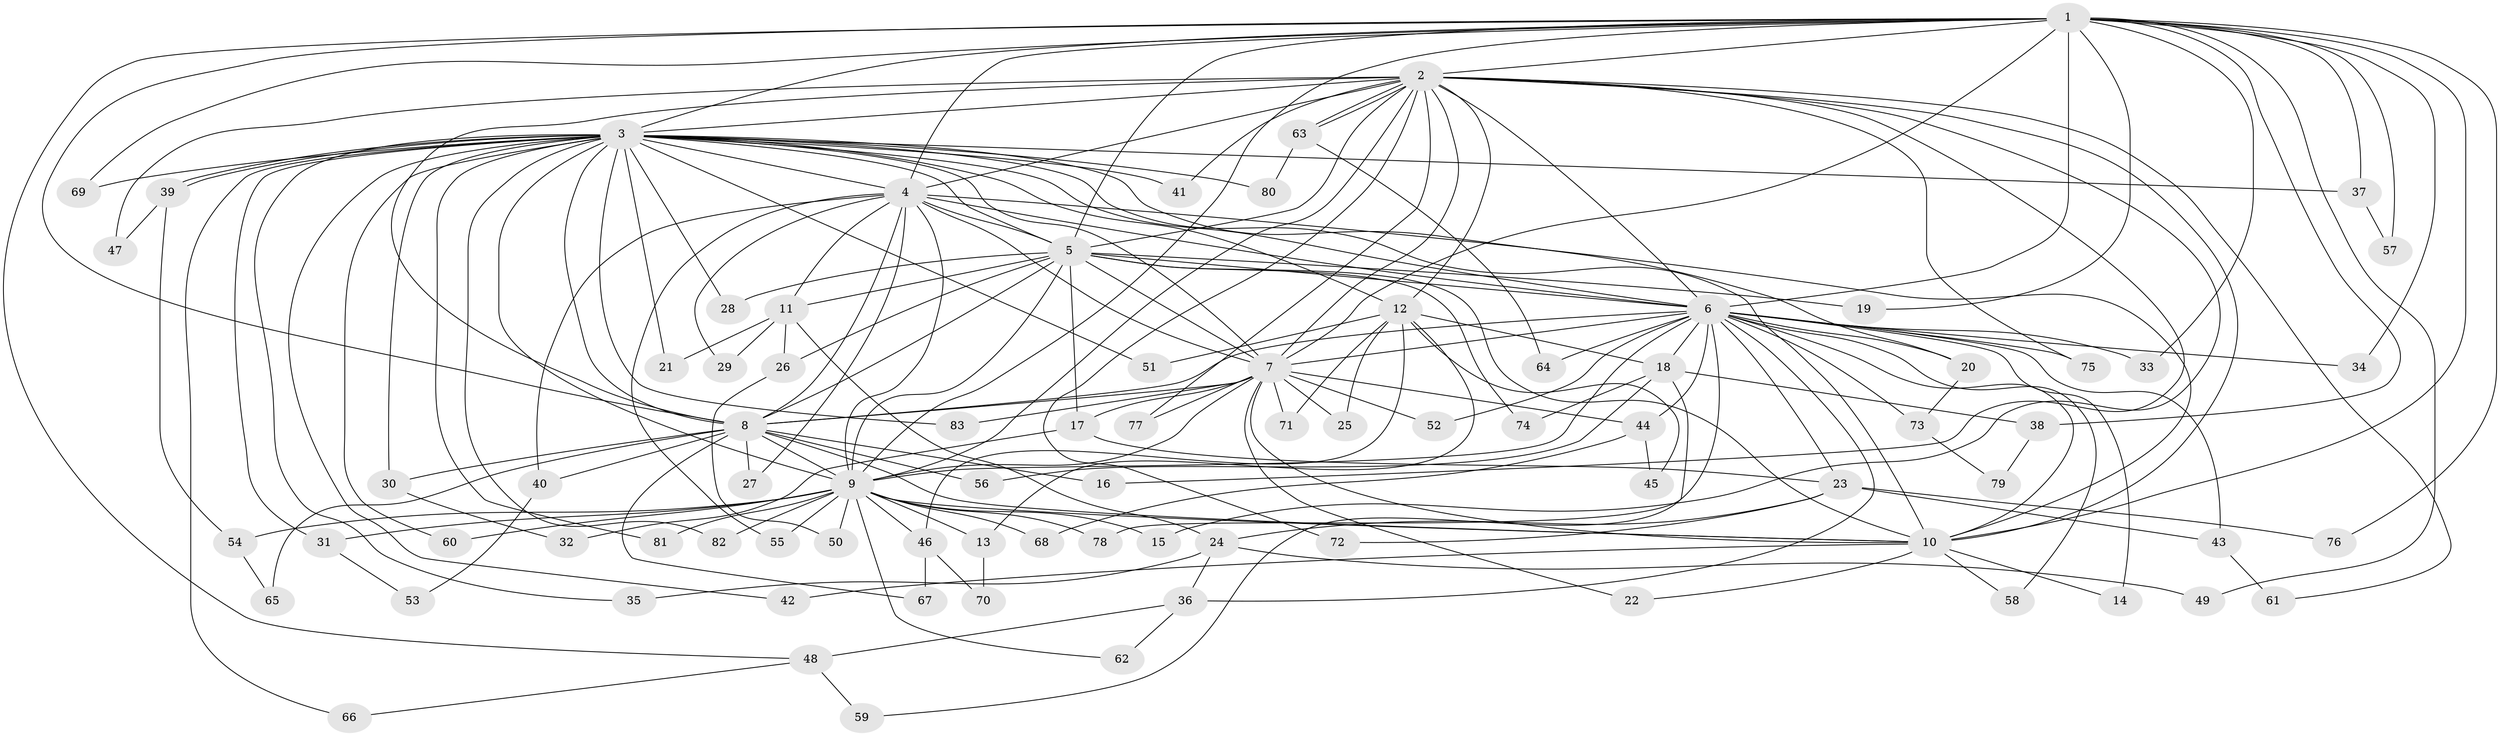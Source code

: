 // coarse degree distribution, {15: 0.031746031746031744, 22: 0.015873015873015872, 30: 0.015873015873015872, 11: 0.015873015873015872, 24: 0.015873015873015872, 14: 0.015873015873015872, 20: 0.015873015873015872, 5: 0.015873015873015872, 9: 0.015873015873015872, 3: 0.1111111111111111, 2: 0.5873015873015873, 4: 0.09523809523809523, 7: 0.015873015873015872, 6: 0.015873015873015872, 1: 0.015873015873015872}
// Generated by graph-tools (version 1.1) at 2025/23/03/03/25 07:23:44]
// undirected, 83 vertices, 191 edges
graph export_dot {
graph [start="1"]
  node [color=gray90,style=filled];
  1;
  2;
  3;
  4;
  5;
  6;
  7;
  8;
  9;
  10;
  11;
  12;
  13;
  14;
  15;
  16;
  17;
  18;
  19;
  20;
  21;
  22;
  23;
  24;
  25;
  26;
  27;
  28;
  29;
  30;
  31;
  32;
  33;
  34;
  35;
  36;
  37;
  38;
  39;
  40;
  41;
  42;
  43;
  44;
  45;
  46;
  47;
  48;
  49;
  50;
  51;
  52;
  53;
  54;
  55;
  56;
  57;
  58;
  59;
  60;
  61;
  62;
  63;
  64;
  65;
  66;
  67;
  68;
  69;
  70;
  71;
  72;
  73;
  74;
  75;
  76;
  77;
  78;
  79;
  80;
  81;
  82;
  83;
  1 -- 2;
  1 -- 3;
  1 -- 4;
  1 -- 5;
  1 -- 6;
  1 -- 7;
  1 -- 8;
  1 -- 9;
  1 -- 10;
  1 -- 19;
  1 -- 33;
  1 -- 34;
  1 -- 37;
  1 -- 38;
  1 -- 48;
  1 -- 49;
  1 -- 57;
  1 -- 69;
  1 -- 76;
  2 -- 3;
  2 -- 4;
  2 -- 5;
  2 -- 6;
  2 -- 7;
  2 -- 8;
  2 -- 9;
  2 -- 10;
  2 -- 12;
  2 -- 15;
  2 -- 16;
  2 -- 41;
  2 -- 47;
  2 -- 61;
  2 -- 63;
  2 -- 63;
  2 -- 72;
  2 -- 75;
  2 -- 77;
  3 -- 4;
  3 -- 5;
  3 -- 6;
  3 -- 7;
  3 -- 8;
  3 -- 9;
  3 -- 10;
  3 -- 12;
  3 -- 20;
  3 -- 21;
  3 -- 28;
  3 -- 30;
  3 -- 31;
  3 -- 35;
  3 -- 37;
  3 -- 39;
  3 -- 39;
  3 -- 41;
  3 -- 42;
  3 -- 51;
  3 -- 60;
  3 -- 66;
  3 -- 69;
  3 -- 80;
  3 -- 81;
  3 -- 82;
  3 -- 83;
  4 -- 5;
  4 -- 6;
  4 -- 7;
  4 -- 8;
  4 -- 9;
  4 -- 10;
  4 -- 11;
  4 -- 27;
  4 -- 29;
  4 -- 40;
  4 -- 55;
  5 -- 6;
  5 -- 7;
  5 -- 8;
  5 -- 9;
  5 -- 10;
  5 -- 11;
  5 -- 17;
  5 -- 19;
  5 -- 26;
  5 -- 28;
  5 -- 74;
  6 -- 7;
  6 -- 8;
  6 -- 9;
  6 -- 10;
  6 -- 14;
  6 -- 18;
  6 -- 20;
  6 -- 23;
  6 -- 33;
  6 -- 34;
  6 -- 36;
  6 -- 43;
  6 -- 44;
  6 -- 52;
  6 -- 58;
  6 -- 64;
  6 -- 73;
  6 -- 75;
  6 -- 78;
  7 -- 8;
  7 -- 9;
  7 -- 10;
  7 -- 17;
  7 -- 22;
  7 -- 25;
  7 -- 44;
  7 -- 52;
  7 -- 71;
  7 -- 77;
  7 -- 83;
  8 -- 9;
  8 -- 10;
  8 -- 16;
  8 -- 27;
  8 -- 30;
  8 -- 40;
  8 -- 56;
  8 -- 65;
  8 -- 67;
  9 -- 10;
  9 -- 13;
  9 -- 15;
  9 -- 31;
  9 -- 46;
  9 -- 50;
  9 -- 54;
  9 -- 55;
  9 -- 60;
  9 -- 62;
  9 -- 68;
  9 -- 78;
  9 -- 81;
  9 -- 82;
  10 -- 14;
  10 -- 22;
  10 -- 42;
  10 -- 58;
  11 -- 21;
  11 -- 24;
  11 -- 26;
  11 -- 29;
  12 -- 13;
  12 -- 18;
  12 -- 25;
  12 -- 45;
  12 -- 46;
  12 -- 51;
  12 -- 71;
  13 -- 70;
  17 -- 23;
  17 -- 32;
  18 -- 38;
  18 -- 56;
  18 -- 59;
  18 -- 74;
  20 -- 73;
  23 -- 24;
  23 -- 43;
  23 -- 72;
  23 -- 76;
  24 -- 35;
  24 -- 36;
  24 -- 49;
  26 -- 50;
  30 -- 32;
  31 -- 53;
  36 -- 48;
  36 -- 62;
  37 -- 57;
  38 -- 79;
  39 -- 47;
  39 -- 54;
  40 -- 53;
  43 -- 61;
  44 -- 45;
  44 -- 68;
  46 -- 67;
  46 -- 70;
  48 -- 59;
  48 -- 66;
  54 -- 65;
  63 -- 64;
  63 -- 80;
  73 -- 79;
}
